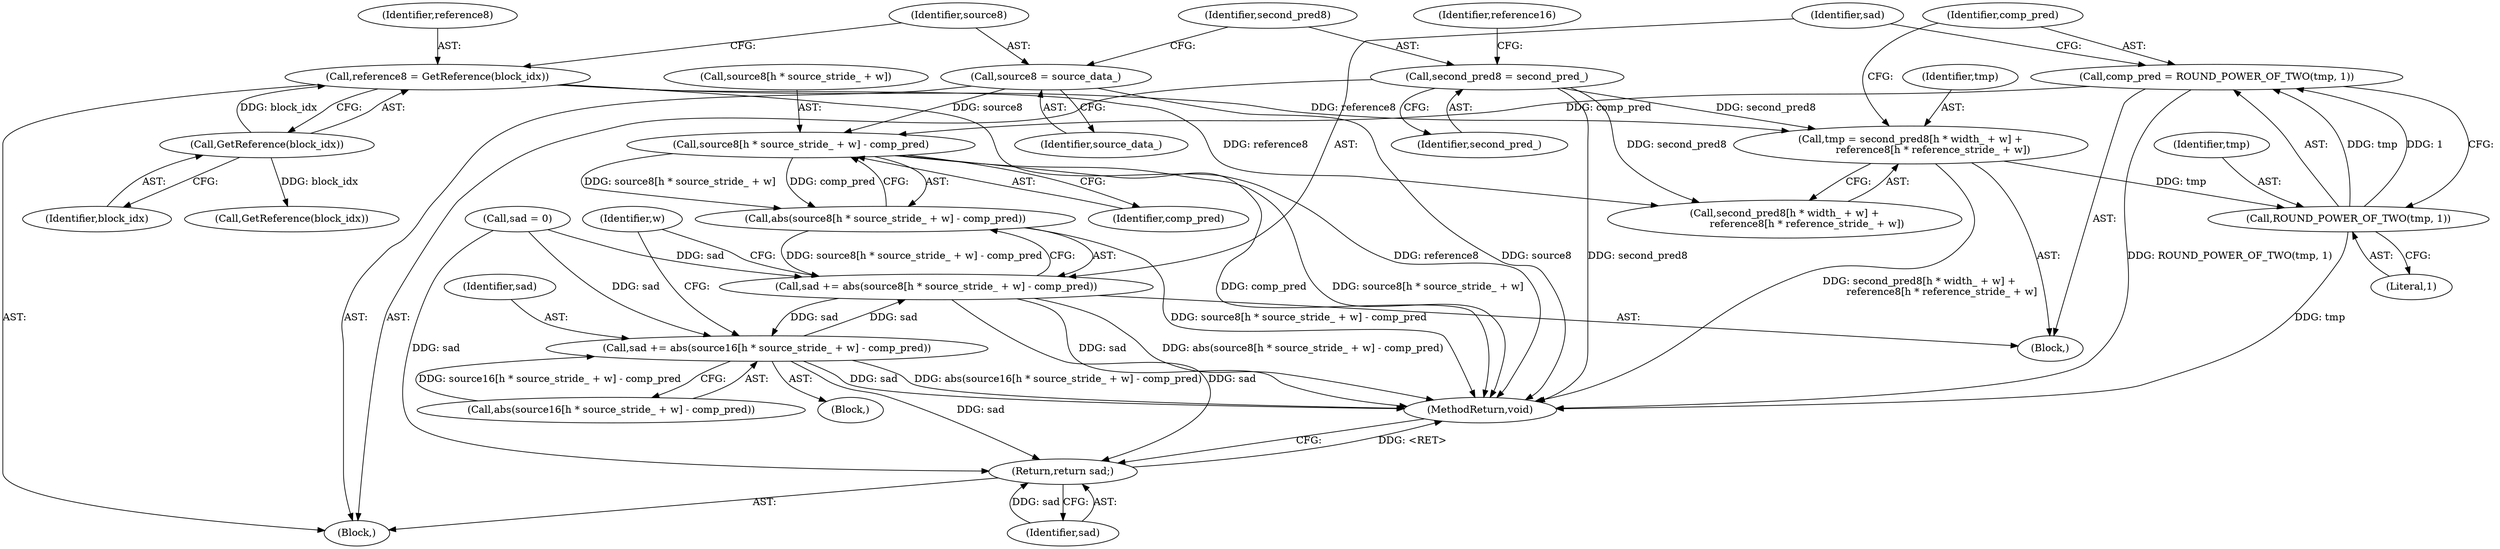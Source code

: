 digraph "0_Android_5a9753fca56f0eeb9f61e342b2fccffc364f9426_96@array" {
"1000189" [label="(Call,source8[h * source_stride_ + w] - comp_pred)"];
"1000117" [label="(Call,source8 = source_data_)"];
"1000181" [label="(Call,comp_pred = ROUND_POWER_OF_TWO(tmp, 1))"];
"1000183" [label="(Call,ROUND_POWER_OF_TWO(tmp, 1))"];
"1000163" [label="(Call,tmp = second_pred8[h * width_ + w] +\n              reference8[h * reference_stride_ + w])"];
"1000120" [label="(Call,second_pred8 = second_pred_)"];
"1000113" [label="(Call,reference8 = GetReference(block_idx))"];
"1000115" [label="(Call,GetReference(block_idx))"];
"1000188" [label="(Call,abs(source8[h * source_stride_ + w] - comp_pred))"];
"1000186" [label="(Call,sad += abs(source8[h * source_stride_ + w] - comp_pred))"];
"1000224" [label="(Call,sad += abs(source16[h * source_stride_ + w] - comp_pred))"];
"1000236" [label="(Return,return sad;)"];
"1000118" [label="(Identifier,source8)"];
"1000126" [label="(Call,GetReference(block_idx))"];
"1000163" [label="(Call,tmp = second_pred8[h * width_ + w] +\n              reference8[h * reference_stride_ + w])"];
"1000224" [label="(Call,sad += abs(source16[h * source_stride_ + w] - comp_pred))"];
"1000119" [label="(Identifier,source_data_)"];
"1000114" [label="(Identifier,reference8)"];
"1000236" [label="(Return,return sad;)"];
"1000115" [label="(Call,GetReference(block_idx))"];
"1000120" [label="(Call,second_pred8 = second_pred_)"];
"1000108" [label="(Block,)"];
"1000117" [label="(Call,source8 = source_data_)"];
"1000161" [label="(Block,)"];
"1000186" [label="(Call,sad += abs(source8[h * source_stride_ + w] - comp_pred))"];
"1000188" [label="(Call,abs(source8[h * source_stride_ + w] - comp_pred))"];
"1000189" [label="(Call,source8[h * source_stride_ + w] - comp_pred)"];
"1000187" [label="(Identifier,sad)"];
"1000182" [label="(Identifier,comp_pred)"];
"1000225" [label="(Identifier,sad)"];
"1000185" [label="(Literal,1)"];
"1000113" [label="(Call,reference8 = GetReference(block_idx))"];
"1000226" [label="(Call,abs(source16[h * source_stride_ + w] - comp_pred))"];
"1000110" [label="(Call,sad = 0)"];
"1000164" [label="(Identifier,tmp)"];
"1000238" [label="(MethodReturn,void)"];
"1000181" [label="(Call,comp_pred = ROUND_POWER_OF_TWO(tmp, 1))"];
"1000124" [label="(Identifier,reference16)"];
"1000199" [label="(Block,)"];
"1000197" [label="(Identifier,comp_pred)"];
"1000184" [label="(Identifier,tmp)"];
"1000122" [label="(Identifier,second_pred_)"];
"1000190" [label="(Call,source8[h * source_stride_ + w])"];
"1000156" [label="(Identifier,w)"];
"1000116" [label="(Identifier,block_idx)"];
"1000237" [label="(Identifier,sad)"];
"1000165" [label="(Call,second_pred8[h * width_ + w] +\n              reference8[h * reference_stride_ + w])"];
"1000121" [label="(Identifier,second_pred8)"];
"1000183" [label="(Call,ROUND_POWER_OF_TWO(tmp, 1))"];
"1000189" -> "1000188"  [label="AST: "];
"1000189" -> "1000197"  [label="CFG: "];
"1000190" -> "1000189"  [label="AST: "];
"1000197" -> "1000189"  [label="AST: "];
"1000188" -> "1000189"  [label="CFG: "];
"1000189" -> "1000238"  [label="DDG: comp_pred"];
"1000189" -> "1000238"  [label="DDG: source8[h * source_stride_ + w]"];
"1000189" -> "1000188"  [label="DDG: source8[h * source_stride_ + w]"];
"1000189" -> "1000188"  [label="DDG: comp_pred"];
"1000117" -> "1000189"  [label="DDG: source8"];
"1000181" -> "1000189"  [label="DDG: comp_pred"];
"1000117" -> "1000108"  [label="AST: "];
"1000117" -> "1000119"  [label="CFG: "];
"1000118" -> "1000117"  [label="AST: "];
"1000119" -> "1000117"  [label="AST: "];
"1000121" -> "1000117"  [label="CFG: "];
"1000117" -> "1000238"  [label="DDG: source8"];
"1000181" -> "1000161"  [label="AST: "];
"1000181" -> "1000183"  [label="CFG: "];
"1000182" -> "1000181"  [label="AST: "];
"1000183" -> "1000181"  [label="AST: "];
"1000187" -> "1000181"  [label="CFG: "];
"1000181" -> "1000238"  [label="DDG: ROUND_POWER_OF_TWO(tmp, 1)"];
"1000183" -> "1000181"  [label="DDG: tmp"];
"1000183" -> "1000181"  [label="DDG: 1"];
"1000183" -> "1000185"  [label="CFG: "];
"1000184" -> "1000183"  [label="AST: "];
"1000185" -> "1000183"  [label="AST: "];
"1000183" -> "1000238"  [label="DDG: tmp"];
"1000163" -> "1000183"  [label="DDG: tmp"];
"1000163" -> "1000161"  [label="AST: "];
"1000163" -> "1000165"  [label="CFG: "];
"1000164" -> "1000163"  [label="AST: "];
"1000165" -> "1000163"  [label="AST: "];
"1000182" -> "1000163"  [label="CFG: "];
"1000163" -> "1000238"  [label="DDG: second_pred8[h * width_ + w] +\n              reference8[h * reference_stride_ + w]"];
"1000120" -> "1000163"  [label="DDG: second_pred8"];
"1000113" -> "1000163"  [label="DDG: reference8"];
"1000120" -> "1000108"  [label="AST: "];
"1000120" -> "1000122"  [label="CFG: "];
"1000121" -> "1000120"  [label="AST: "];
"1000122" -> "1000120"  [label="AST: "];
"1000124" -> "1000120"  [label="CFG: "];
"1000120" -> "1000238"  [label="DDG: second_pred8"];
"1000120" -> "1000165"  [label="DDG: second_pred8"];
"1000113" -> "1000108"  [label="AST: "];
"1000113" -> "1000115"  [label="CFG: "];
"1000114" -> "1000113"  [label="AST: "];
"1000115" -> "1000113"  [label="AST: "];
"1000118" -> "1000113"  [label="CFG: "];
"1000113" -> "1000238"  [label="DDG: reference8"];
"1000115" -> "1000113"  [label="DDG: block_idx"];
"1000113" -> "1000165"  [label="DDG: reference8"];
"1000115" -> "1000116"  [label="CFG: "];
"1000116" -> "1000115"  [label="AST: "];
"1000115" -> "1000126"  [label="DDG: block_idx"];
"1000188" -> "1000186"  [label="AST: "];
"1000186" -> "1000188"  [label="CFG: "];
"1000188" -> "1000238"  [label="DDG: source8[h * source_stride_ + w] - comp_pred"];
"1000188" -> "1000186"  [label="DDG: source8[h * source_stride_ + w] - comp_pred"];
"1000186" -> "1000161"  [label="AST: "];
"1000187" -> "1000186"  [label="AST: "];
"1000156" -> "1000186"  [label="CFG: "];
"1000186" -> "1000238"  [label="DDG: abs(source8[h * source_stride_ + w] - comp_pred)"];
"1000186" -> "1000238"  [label="DDG: sad"];
"1000110" -> "1000186"  [label="DDG: sad"];
"1000224" -> "1000186"  [label="DDG: sad"];
"1000186" -> "1000224"  [label="DDG: sad"];
"1000186" -> "1000236"  [label="DDG: sad"];
"1000224" -> "1000199"  [label="AST: "];
"1000224" -> "1000226"  [label="CFG: "];
"1000225" -> "1000224"  [label="AST: "];
"1000226" -> "1000224"  [label="AST: "];
"1000156" -> "1000224"  [label="CFG: "];
"1000224" -> "1000238"  [label="DDG: sad"];
"1000224" -> "1000238"  [label="DDG: abs(source16[h * source_stride_ + w] - comp_pred)"];
"1000226" -> "1000224"  [label="DDG: source16[h * source_stride_ + w] - comp_pred"];
"1000110" -> "1000224"  [label="DDG: sad"];
"1000224" -> "1000236"  [label="DDG: sad"];
"1000236" -> "1000108"  [label="AST: "];
"1000236" -> "1000237"  [label="CFG: "];
"1000237" -> "1000236"  [label="AST: "];
"1000238" -> "1000236"  [label="CFG: "];
"1000236" -> "1000238"  [label="DDG: <RET>"];
"1000237" -> "1000236"  [label="DDG: sad"];
"1000110" -> "1000236"  [label="DDG: sad"];
}
